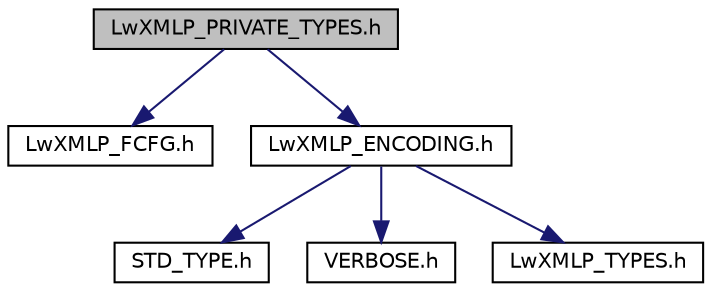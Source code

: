 digraph "LwXMLP_PRIVATE_TYPES.h"
{
 // LATEX_PDF_SIZE
  edge [fontname="Helvetica",fontsize="10",labelfontname="Helvetica",labelfontsize="10"];
  node [fontname="Helvetica",fontsize="10",shape=record];
  Node1 [label="LwXMLP_PRIVATE_TYPES.h",height=0.2,width=0.4,color="black", fillcolor="grey75", style="filled", fontcolor="black",tooltip="This header file contain all the private types definitions for the LwXMLP_CORE which will be converte..."];
  Node1 -> Node2 [color="midnightblue",fontsize="10",style="solid",fontname="Helvetica"];
  Node2 [label="LwXMLP_FCFG.h",height=0.2,width=0.4,color="black", fillcolor="white", style="filled",URL="$_lw_x_m_l_p___f_c_f_g_8h.html",tooltip="This is the header file of the LwXMLP_CORE fixed configuration which contain all macros which control..."];
  Node1 -> Node3 [color="midnightblue",fontsize="10",style="solid",fontname="Helvetica"];
  Node3 [label="LwXMLP_ENCODING.h",height=0.2,width=0.4,color="black", fillcolor="white", style="filled",URL="$_lw_x_m_l_p___e_n_c_o_d_i_n_g_8h.html",tooltip="This header file contain all the global definitions for the LwXMLP_ENCODING."];
  Node3 -> Node4 [color="midnightblue",fontsize="10",style="solid",fontname="Helvetica"];
  Node4 [label="STD_TYPE.h",height=0.2,width=0.4,color="black", fillcolor="white", style="filled",URL="$_s_t_d___t_y_p_e_8h.html",tooltip="This file contains the redefinition for the standard types."];
  Node3 -> Node5 [color="midnightblue",fontsize="10",style="solid",fontname="Helvetica"];
  Node5 [label="VERBOSE.h",height=0.2,width=0.4,color="black", fillcolor="white", style="filled",URL="$_verbose_8h.html",tooltip="This is the header file which define the verbose function and the verbose levels."];
  Node3 -> Node6 [color="midnightblue",fontsize="10",style="solid",fontname="Helvetica"];
  Node6 [label="LwXMLP_TYPES.h",height=0.2,width=0.4,color="black", fillcolor="white", style="filled",URL="$_lw_x_m_l_p___t_y_p_e_s_8h.html",tooltip="This is the header file contain the global data types."];
}
